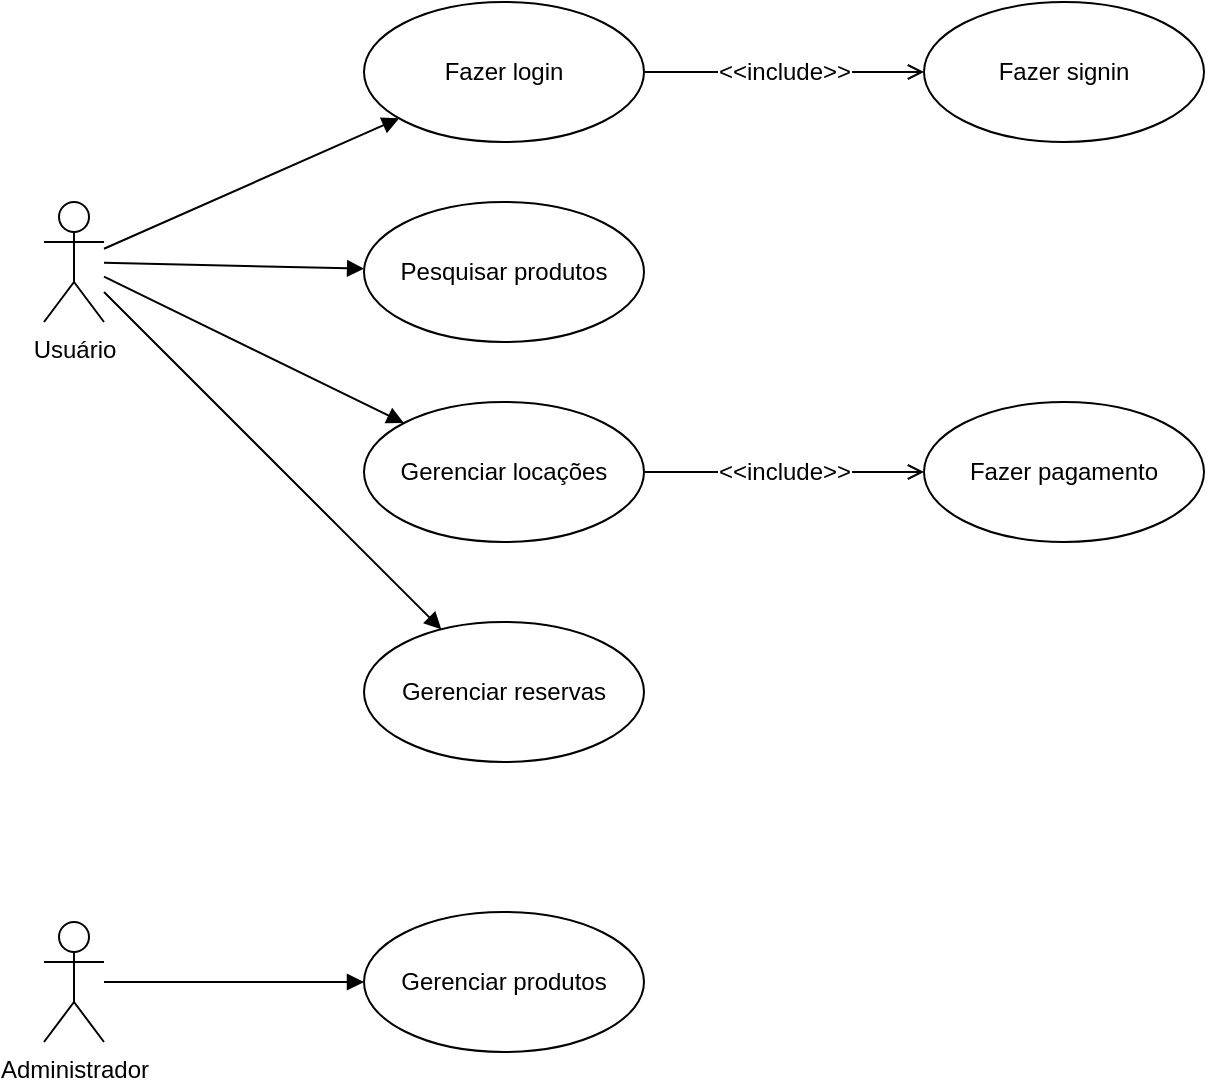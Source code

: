 <mxfile version="21.7.5" type="github">
  <diagram name="casos-de-uso" id="TxwWGfBQTI49JQ8lc8G1">
    <mxGraphModel dx="1434" dy="803" grid="1" gridSize="10" guides="1" tooltips="1" connect="1" arrows="1" fold="1" page="0" pageScale="1" pageWidth="850" pageHeight="1100" math="0" shadow="0">
      <root>
        <mxCell id="0" />
        <mxCell id="1" parent="0" />
        <mxCell id="-KNHlhR10wCVcFn4zndJ-6" style="rounded=0;orthogonalLoop=1;jettySize=auto;html=1;endArrow=block;endFill=1;" edge="1" parent="1" source="-KNHlhR10wCVcFn4zndJ-2" target="-KNHlhR10wCVcFn4zndJ-5">
          <mxGeometry relative="1" as="geometry" />
        </mxCell>
        <mxCell id="-KNHlhR10wCVcFn4zndJ-8" style="edgeStyle=none;shape=connector;rounded=0;orthogonalLoop=1;jettySize=auto;html=1;labelBackgroundColor=default;strokeColor=default;fontFamily=Helvetica;fontSize=11;fontColor=default;endArrow=block;endFill=1;" edge="1" parent="1" source="-KNHlhR10wCVcFn4zndJ-2" target="-KNHlhR10wCVcFn4zndJ-7">
          <mxGeometry relative="1" as="geometry" />
        </mxCell>
        <mxCell id="-KNHlhR10wCVcFn4zndJ-10" style="edgeStyle=none;shape=connector;rounded=0;orthogonalLoop=1;jettySize=auto;html=1;labelBackgroundColor=default;strokeColor=default;fontFamily=Helvetica;fontSize=11;fontColor=default;endArrow=block;endFill=1;" edge="1" parent="1" source="-KNHlhR10wCVcFn4zndJ-2" target="-KNHlhR10wCVcFn4zndJ-9">
          <mxGeometry relative="1" as="geometry" />
        </mxCell>
        <mxCell id="-KNHlhR10wCVcFn4zndJ-16" style="edgeStyle=none;shape=connector;rounded=0;orthogonalLoop=1;jettySize=auto;html=1;labelBackgroundColor=default;strokeColor=default;fontFamily=Helvetica;fontSize=12;fontColor=default;endArrow=block;endFill=1;" edge="1" parent="1" source="-KNHlhR10wCVcFn4zndJ-2" target="-KNHlhR10wCVcFn4zndJ-13">
          <mxGeometry relative="1" as="geometry" />
        </mxCell>
        <mxCell id="-KNHlhR10wCVcFn4zndJ-2" value="Usuário" style="shape=umlActor;verticalLabelPosition=bottom;verticalAlign=top;html=1;outlineConnect=0;labelBackgroundColor=default;" vertex="1" parent="1">
          <mxGeometry x="160" y="340" width="30" height="60" as="geometry" />
        </mxCell>
        <mxCell id="-KNHlhR10wCVcFn4zndJ-15" style="edgeStyle=none;shape=connector;rounded=0;orthogonalLoop=1;jettySize=auto;html=1;labelBackgroundColor=default;strokeColor=default;fontFamily=Helvetica;fontSize=12;fontColor=default;endArrow=block;endFill=1;" edge="1" parent="1" source="-KNHlhR10wCVcFn4zndJ-3" target="-KNHlhR10wCVcFn4zndJ-14">
          <mxGeometry relative="1" as="geometry" />
        </mxCell>
        <mxCell id="-KNHlhR10wCVcFn4zndJ-3" value="Administrador" style="shape=umlActor;verticalLabelPosition=bottom;verticalAlign=top;html=1;outlineConnect=0;labelBackgroundColor=#FFFFFF;" vertex="1" parent="1">
          <mxGeometry x="160" y="700" width="30" height="60" as="geometry" />
        </mxCell>
        <mxCell id="-KNHlhR10wCVcFn4zndJ-18" value="&amp;lt;&amp;lt;include&amp;gt;&amp;gt;" style="edgeStyle=none;shape=connector;rounded=0;orthogonalLoop=1;jettySize=auto;html=1;labelBackgroundColor=default;strokeColor=default;fontFamily=Helvetica;fontSize=12;fontColor=default;endArrow=open;endFill=0;" edge="1" parent="1" source="-KNHlhR10wCVcFn4zndJ-5" target="-KNHlhR10wCVcFn4zndJ-17">
          <mxGeometry relative="1" as="geometry" />
        </mxCell>
        <mxCell id="-KNHlhR10wCVcFn4zndJ-5" value="Fazer login" style="ellipse;whiteSpace=wrap;html=1;" vertex="1" parent="1">
          <mxGeometry x="320" y="240" width="140" height="70" as="geometry" />
        </mxCell>
        <mxCell id="-KNHlhR10wCVcFn4zndJ-7" value="Pesquisar produtos" style="ellipse;whiteSpace=wrap;html=1;" vertex="1" parent="1">
          <mxGeometry x="320" y="340" width="140" height="70" as="geometry" />
        </mxCell>
        <mxCell id="-KNHlhR10wCVcFn4zndJ-9" value="Gerenciar locações" style="ellipse;whiteSpace=wrap;html=1;" vertex="1" parent="1">
          <mxGeometry x="320" y="440" width="140" height="70" as="geometry" />
        </mxCell>
        <mxCell id="-KNHlhR10wCVcFn4zndJ-13" value="Gerenciar reservas" style="ellipse;whiteSpace=wrap;html=1;" vertex="1" parent="1">
          <mxGeometry x="320" y="550" width="140" height="70" as="geometry" />
        </mxCell>
        <mxCell id="-KNHlhR10wCVcFn4zndJ-14" value="Gerenciar produtos" style="ellipse;whiteSpace=wrap;html=1;" vertex="1" parent="1">
          <mxGeometry x="320" y="695" width="140" height="70" as="geometry" />
        </mxCell>
        <mxCell id="-KNHlhR10wCVcFn4zndJ-17" value="Fazer signin" style="ellipse;whiteSpace=wrap;html=1;" vertex="1" parent="1">
          <mxGeometry x="600" y="240" width="140" height="70" as="geometry" />
        </mxCell>
        <mxCell id="-KNHlhR10wCVcFn4zndJ-19" value="Fazer pagamento" style="ellipse;whiteSpace=wrap;html=1;" vertex="1" parent="1">
          <mxGeometry x="600" y="440" width="140" height="70" as="geometry" />
        </mxCell>
        <mxCell id="-KNHlhR10wCVcFn4zndJ-21" value="&amp;lt;&amp;lt;include&amp;gt;&amp;gt;" style="edgeStyle=none;shape=connector;rounded=0;orthogonalLoop=1;jettySize=auto;html=1;labelBackgroundColor=default;strokeColor=default;fontFamily=Helvetica;fontSize=12;fontColor=default;endArrow=open;endFill=0;" edge="1" parent="1" source="-KNHlhR10wCVcFn4zndJ-9" target="-KNHlhR10wCVcFn4zndJ-19">
          <mxGeometry relative="1" as="geometry">
            <mxPoint x="470" y="285" as="sourcePoint" />
            <mxPoint x="610" y="285" as="targetPoint" />
          </mxGeometry>
        </mxCell>
      </root>
    </mxGraphModel>
  </diagram>
</mxfile>
